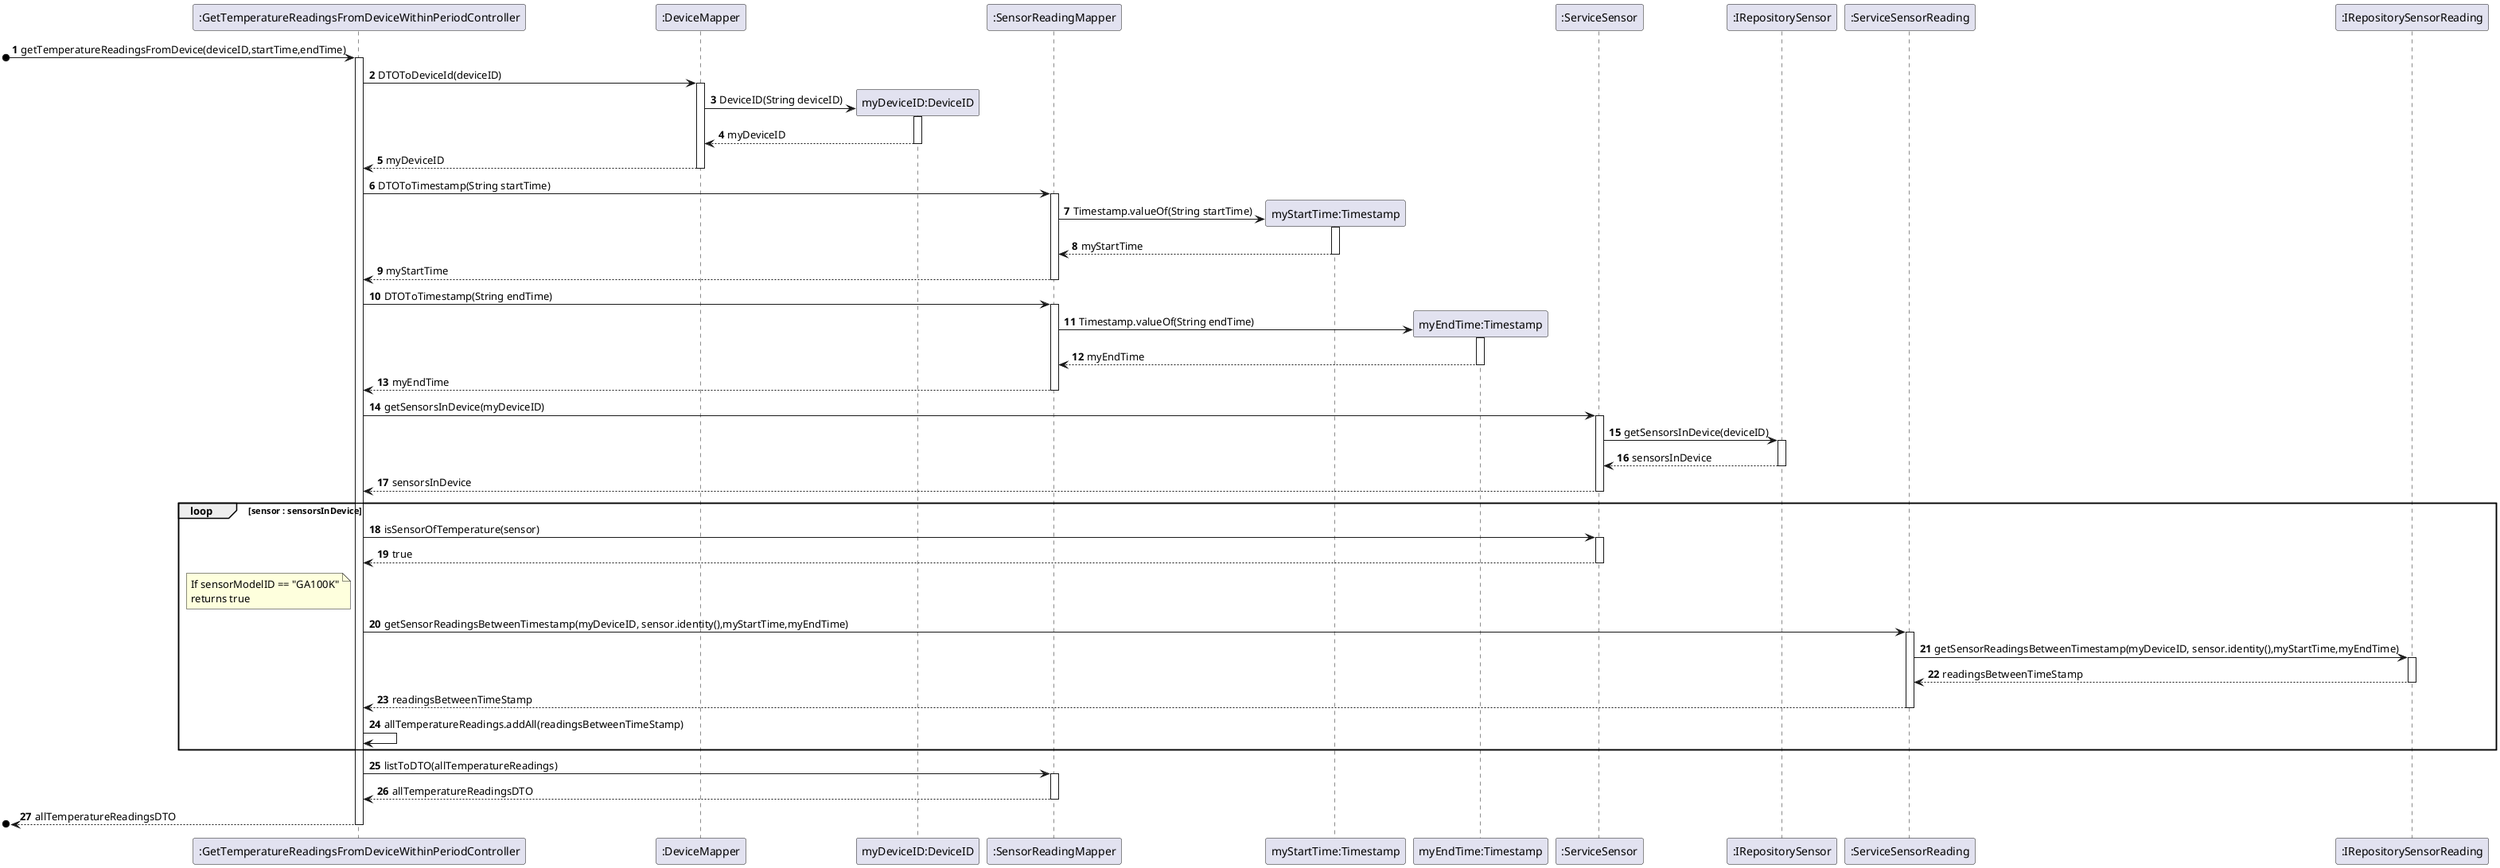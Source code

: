 @startuml
'https://plantuml.com/use-case-diagram

participant ":GetTemperatureReadingsFromDeviceWithinPeriodController"
participant ":DeviceMapper"
participant "myDeviceID:DeviceID"
participant ":SensorReadingMapper"
participant "myStartTime:Timestamp"
participant "myEndTime:Timestamp"
participant ":ServiceSensor"
participant ":IRepositorySensor"
participant ":ServiceSensorReading"
participant ":IRepositorySensorReading"

autonumber
[o-> ":GetTemperatureReadingsFromDeviceWithinPeriodController" ++: getTemperatureReadingsFromDevice(deviceID,startTime,endTime)
":GetTemperatureReadingsFromDeviceWithinPeriodController" -> ":DeviceMapper" ++: DTOToDeviceId(deviceID)
":DeviceMapper" -> "myDeviceID:DeviceID" **: DeviceID(String deviceID)
activate "myDeviceID:DeviceID"
"myDeviceID:DeviceID" --> ":DeviceMapper" --: myDeviceID
":DeviceMapper" --> ":GetTemperatureReadingsFromDeviceWithinPeriodController" --: myDeviceID

":GetTemperatureReadingsFromDeviceWithinPeriodController" -> ":SensorReadingMapper" ++: DTOToTimestamp(String startTime)
":SensorReadingMapper" -> "myStartTime:Timestamp" **: Timestamp.valueOf(String startTime)
activate "myStartTime:Timestamp"
"myStartTime:Timestamp" --> ":SensorReadingMapper" --: myStartTime
":SensorReadingMapper" --> ":GetTemperatureReadingsFromDeviceWithinPeriodController" --: myStartTime

":GetTemperatureReadingsFromDeviceWithinPeriodController" -> ":SensorReadingMapper" ++: DTOToTimestamp(String endTime)
":SensorReadingMapper" -> "myEndTime:Timestamp" **: Timestamp.valueOf(String endTime)
activate "myEndTime:Timestamp"
"myEndTime:Timestamp" --> ":SensorReadingMapper" --: myEndTime
":SensorReadingMapper" --> ":GetTemperatureReadingsFromDeviceWithinPeriodController" --: myEndTime

":GetTemperatureReadingsFromDeviceWithinPeriodController" -> ":ServiceSensor" ++: getSensorsInDevice(myDeviceID)
":ServiceSensor" -> ":IRepositorySensor" ++: getSensorsInDevice(deviceID)
":IRepositorySensor" --> ":ServiceSensor" --: sensorsInDevice
":ServiceSensor" --> ":GetTemperatureReadingsFromDeviceWithinPeriodController" --: sensorsInDevice

loop sensor : sensorsInDevice

":GetTemperatureReadingsFromDeviceWithinPeriodController" -> ":ServiceSensor" ++ : isSensorOfTemperature(sensor)
":ServiceSensor" --> ":GetTemperatureReadingsFromDeviceWithinPeriodController" --: true
 note left of ":GetTemperatureReadingsFromDeviceWithinPeriodController"
                If sensorModelID == "GA100K"
                returns true
            end note
":GetTemperatureReadingsFromDeviceWithinPeriodController" -> ":ServiceSensorReading" ++: getSensorReadingsBetweenTimestamp(myDeviceID, sensor.identity(),myStartTime,myEndTime)
":ServiceSensorReading" -> ":IRepositorySensorReading" ++: getSensorReadingsBetweenTimestamp(myDeviceID, sensor.identity(),myStartTime,myEndTime)
":IRepositorySensorReading" --> ":ServiceSensorReading" --: readingsBetweenTimeStamp

":ServiceSensorReading" --> ":GetTemperatureReadingsFromDeviceWithinPeriodController" --: readingsBetweenTimeStamp

":GetTemperatureReadingsFromDeviceWithinPeriodController" -> ":GetTemperatureReadingsFromDeviceWithinPeriodController": allTemperatureReadings.addAll(readingsBetweenTimeStamp)

end loop

":GetTemperatureReadingsFromDeviceWithinPeriodController" ->  ":SensorReadingMapper" ++: listToDTO(allTemperatureReadings)
":SensorReadingMapper" --> ":GetTemperatureReadingsFromDeviceWithinPeriodController" --: allTemperatureReadingsDTO

[o<--":GetTemperatureReadingsFromDeviceWithinPeriodController" -- : allTemperatureReadingsDTO
@enduml